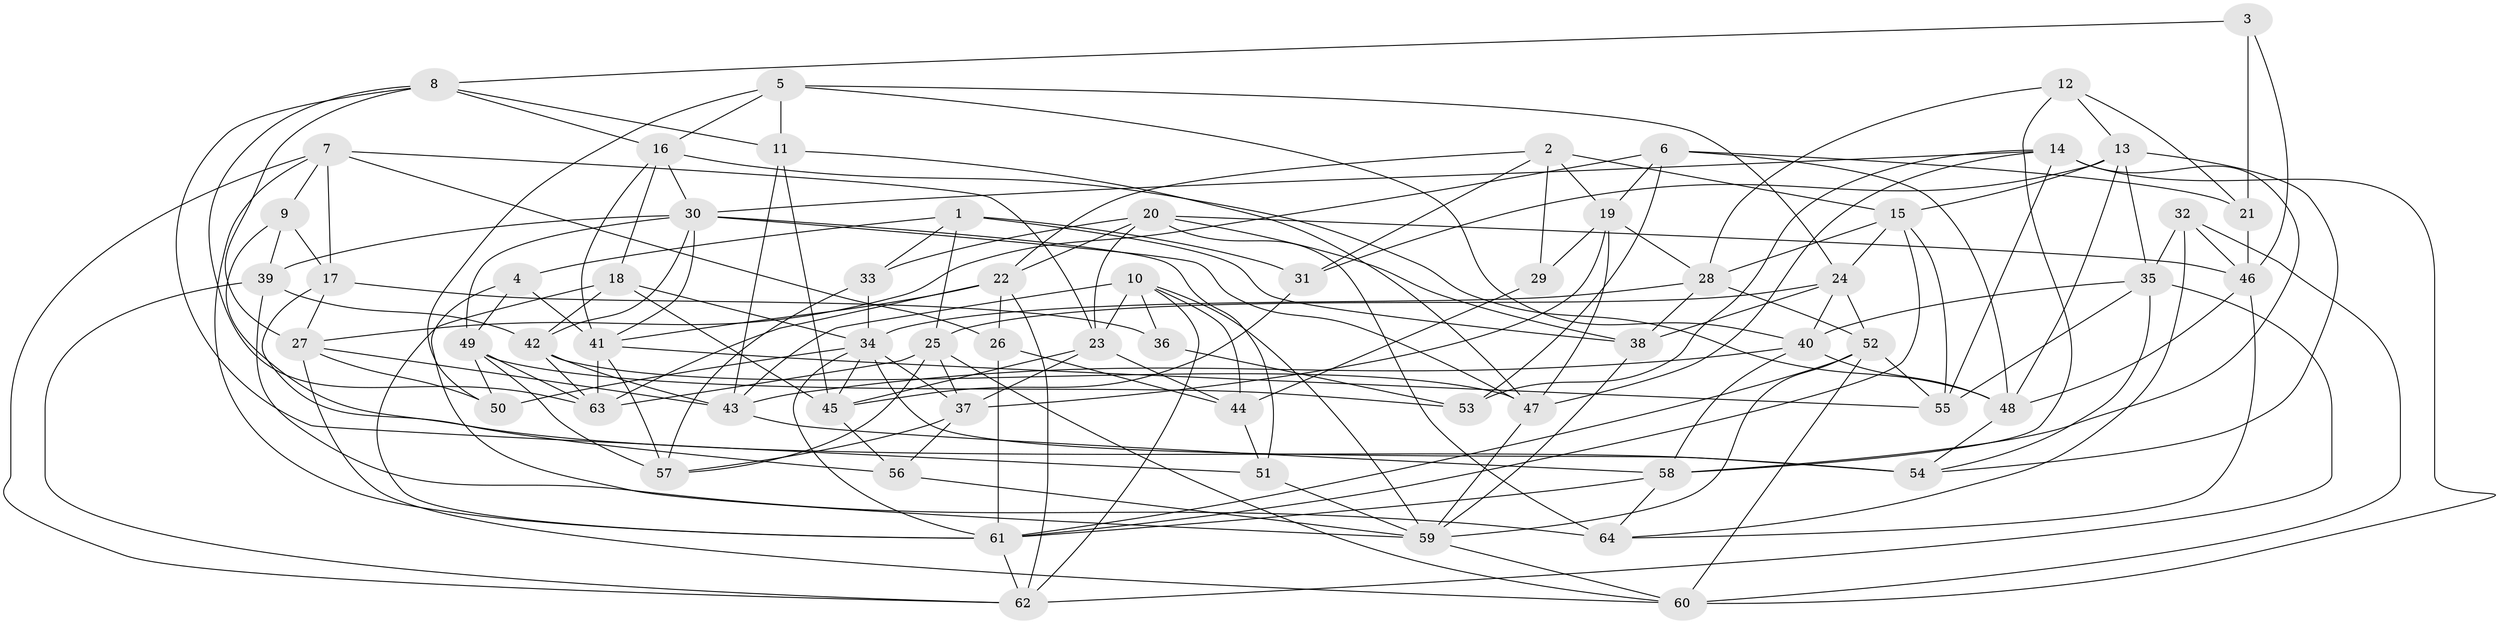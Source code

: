 // original degree distribution, {4: 1.0}
// Generated by graph-tools (version 1.1) at 2025/38/03/04/25 23:38:19]
// undirected, 64 vertices, 173 edges
graph export_dot {
  node [color=gray90,style=filled];
  1;
  2;
  3;
  4;
  5;
  6;
  7;
  8;
  9;
  10;
  11;
  12;
  13;
  14;
  15;
  16;
  17;
  18;
  19;
  20;
  21;
  22;
  23;
  24;
  25;
  26;
  27;
  28;
  29;
  30;
  31;
  32;
  33;
  34;
  35;
  36;
  37;
  38;
  39;
  40;
  41;
  42;
  43;
  44;
  45;
  46;
  47;
  48;
  49;
  50;
  51;
  52;
  53;
  54;
  55;
  56;
  57;
  58;
  59;
  60;
  61;
  62;
  63;
  64;
  1 -- 4 [weight=1.0];
  1 -- 25 [weight=1.0];
  1 -- 31 [weight=2.0];
  1 -- 33 [weight=1.0];
  1 -- 38 [weight=1.0];
  2 -- 15 [weight=1.0];
  2 -- 19 [weight=1.0];
  2 -- 22 [weight=1.0];
  2 -- 29 [weight=1.0];
  2 -- 31 [weight=2.0];
  3 -- 8 [weight=1.0];
  3 -- 21 [weight=2.0];
  3 -- 46 [weight=1.0];
  4 -- 41 [weight=1.0];
  4 -- 49 [weight=1.0];
  4 -- 59 [weight=1.0];
  5 -- 11 [weight=2.0];
  5 -- 16 [weight=1.0];
  5 -- 24 [weight=1.0];
  5 -- 40 [weight=1.0];
  5 -- 50 [weight=1.0];
  6 -- 19 [weight=1.0];
  6 -- 21 [weight=2.0];
  6 -- 27 [weight=1.0];
  6 -- 48 [weight=1.0];
  6 -- 53 [weight=1.0];
  7 -- 9 [weight=1.0];
  7 -- 17 [weight=1.0];
  7 -- 23 [weight=1.0];
  7 -- 26 [weight=1.0];
  7 -- 61 [weight=1.0];
  7 -- 62 [weight=1.0];
  8 -- 11 [weight=1.0];
  8 -- 16 [weight=1.0];
  8 -- 27 [weight=1.0];
  8 -- 51 [weight=1.0];
  8 -- 63 [weight=1.0];
  9 -- 17 [weight=1.0];
  9 -- 39 [weight=1.0];
  9 -- 54 [weight=1.0];
  10 -- 23 [weight=1.0];
  10 -- 36 [weight=1.0];
  10 -- 43 [weight=1.0];
  10 -- 44 [weight=1.0];
  10 -- 59 [weight=1.0];
  10 -- 62 [weight=1.0];
  11 -- 43 [weight=1.0];
  11 -- 45 [weight=1.0];
  11 -- 47 [weight=1.0];
  12 -- 13 [weight=1.0];
  12 -- 21 [weight=1.0];
  12 -- 28 [weight=1.0];
  12 -- 58 [weight=1.0];
  13 -- 15 [weight=1.0];
  13 -- 31 [weight=1.0];
  13 -- 35 [weight=1.0];
  13 -- 48 [weight=1.0];
  13 -- 54 [weight=1.0];
  14 -- 30 [weight=1.0];
  14 -- 47 [weight=1.0];
  14 -- 53 [weight=2.0];
  14 -- 55 [weight=2.0];
  14 -- 58 [weight=1.0];
  14 -- 60 [weight=1.0];
  15 -- 24 [weight=1.0];
  15 -- 28 [weight=1.0];
  15 -- 55 [weight=1.0];
  15 -- 61 [weight=1.0];
  16 -- 18 [weight=1.0];
  16 -- 30 [weight=1.0];
  16 -- 41 [weight=1.0];
  16 -- 48 [weight=1.0];
  17 -- 27 [weight=1.0];
  17 -- 36 [weight=1.0];
  17 -- 56 [weight=2.0];
  18 -- 34 [weight=2.0];
  18 -- 42 [weight=1.0];
  18 -- 45 [weight=1.0];
  18 -- 61 [weight=1.0];
  19 -- 28 [weight=1.0];
  19 -- 29 [weight=1.0];
  19 -- 37 [weight=1.0];
  19 -- 47 [weight=1.0];
  20 -- 22 [weight=1.0];
  20 -- 23 [weight=1.0];
  20 -- 33 [weight=1.0];
  20 -- 38 [weight=1.0];
  20 -- 46 [weight=1.0];
  20 -- 64 [weight=1.0];
  21 -- 46 [weight=1.0];
  22 -- 26 [weight=1.0];
  22 -- 41 [weight=1.0];
  22 -- 62 [weight=1.0];
  22 -- 63 [weight=1.0];
  23 -- 37 [weight=1.0];
  23 -- 44 [weight=1.0];
  23 -- 45 [weight=1.0];
  24 -- 25 [weight=1.0];
  24 -- 38 [weight=1.0];
  24 -- 40 [weight=1.0];
  24 -- 52 [weight=1.0];
  25 -- 37 [weight=1.0];
  25 -- 57 [weight=1.0];
  25 -- 60 [weight=1.0];
  25 -- 63 [weight=1.0];
  26 -- 44 [weight=1.0];
  26 -- 61 [weight=1.0];
  27 -- 43 [weight=1.0];
  27 -- 50 [weight=1.0];
  27 -- 60 [weight=1.0];
  28 -- 34 [weight=1.0];
  28 -- 38 [weight=1.0];
  28 -- 52 [weight=1.0];
  29 -- 44 [weight=2.0];
  30 -- 39 [weight=1.0];
  30 -- 41 [weight=1.0];
  30 -- 42 [weight=1.0];
  30 -- 47 [weight=1.0];
  30 -- 49 [weight=1.0];
  30 -- 51 [weight=1.0];
  31 -- 45 [weight=1.0];
  32 -- 35 [weight=1.0];
  32 -- 46 [weight=1.0];
  32 -- 60 [weight=1.0];
  32 -- 64 [weight=1.0];
  33 -- 34 [weight=1.0];
  33 -- 57 [weight=1.0];
  34 -- 37 [weight=1.0];
  34 -- 45 [weight=1.0];
  34 -- 50 [weight=1.0];
  34 -- 54 [weight=2.0];
  34 -- 61 [weight=1.0];
  35 -- 40 [weight=1.0];
  35 -- 54 [weight=1.0];
  35 -- 55 [weight=1.0];
  35 -- 62 [weight=1.0];
  36 -- 53 [weight=2.0];
  37 -- 56 [weight=1.0];
  37 -- 57 [weight=1.0];
  38 -- 59 [weight=2.0];
  39 -- 42 [weight=1.0];
  39 -- 62 [weight=1.0];
  39 -- 64 [weight=2.0];
  40 -- 43 [weight=1.0];
  40 -- 48 [weight=1.0];
  40 -- 58 [weight=1.0];
  41 -- 55 [weight=1.0];
  41 -- 57 [weight=2.0];
  41 -- 63 [weight=1.0];
  42 -- 43 [weight=1.0];
  42 -- 47 [weight=1.0];
  42 -- 63 [weight=1.0];
  43 -- 58 [weight=1.0];
  44 -- 51 [weight=1.0];
  45 -- 56 [weight=1.0];
  46 -- 48 [weight=1.0];
  46 -- 64 [weight=1.0];
  47 -- 59 [weight=1.0];
  48 -- 54 [weight=1.0];
  49 -- 50 [weight=1.0];
  49 -- 53 [weight=1.0];
  49 -- 57 [weight=1.0];
  49 -- 63 [weight=1.0];
  51 -- 59 [weight=1.0];
  52 -- 55 [weight=1.0];
  52 -- 59 [weight=1.0];
  52 -- 60 [weight=1.0];
  52 -- 61 [weight=1.0];
  56 -- 59 [weight=2.0];
  58 -- 61 [weight=1.0];
  58 -- 64 [weight=1.0];
  59 -- 60 [weight=1.0];
  61 -- 62 [weight=1.0];
}
